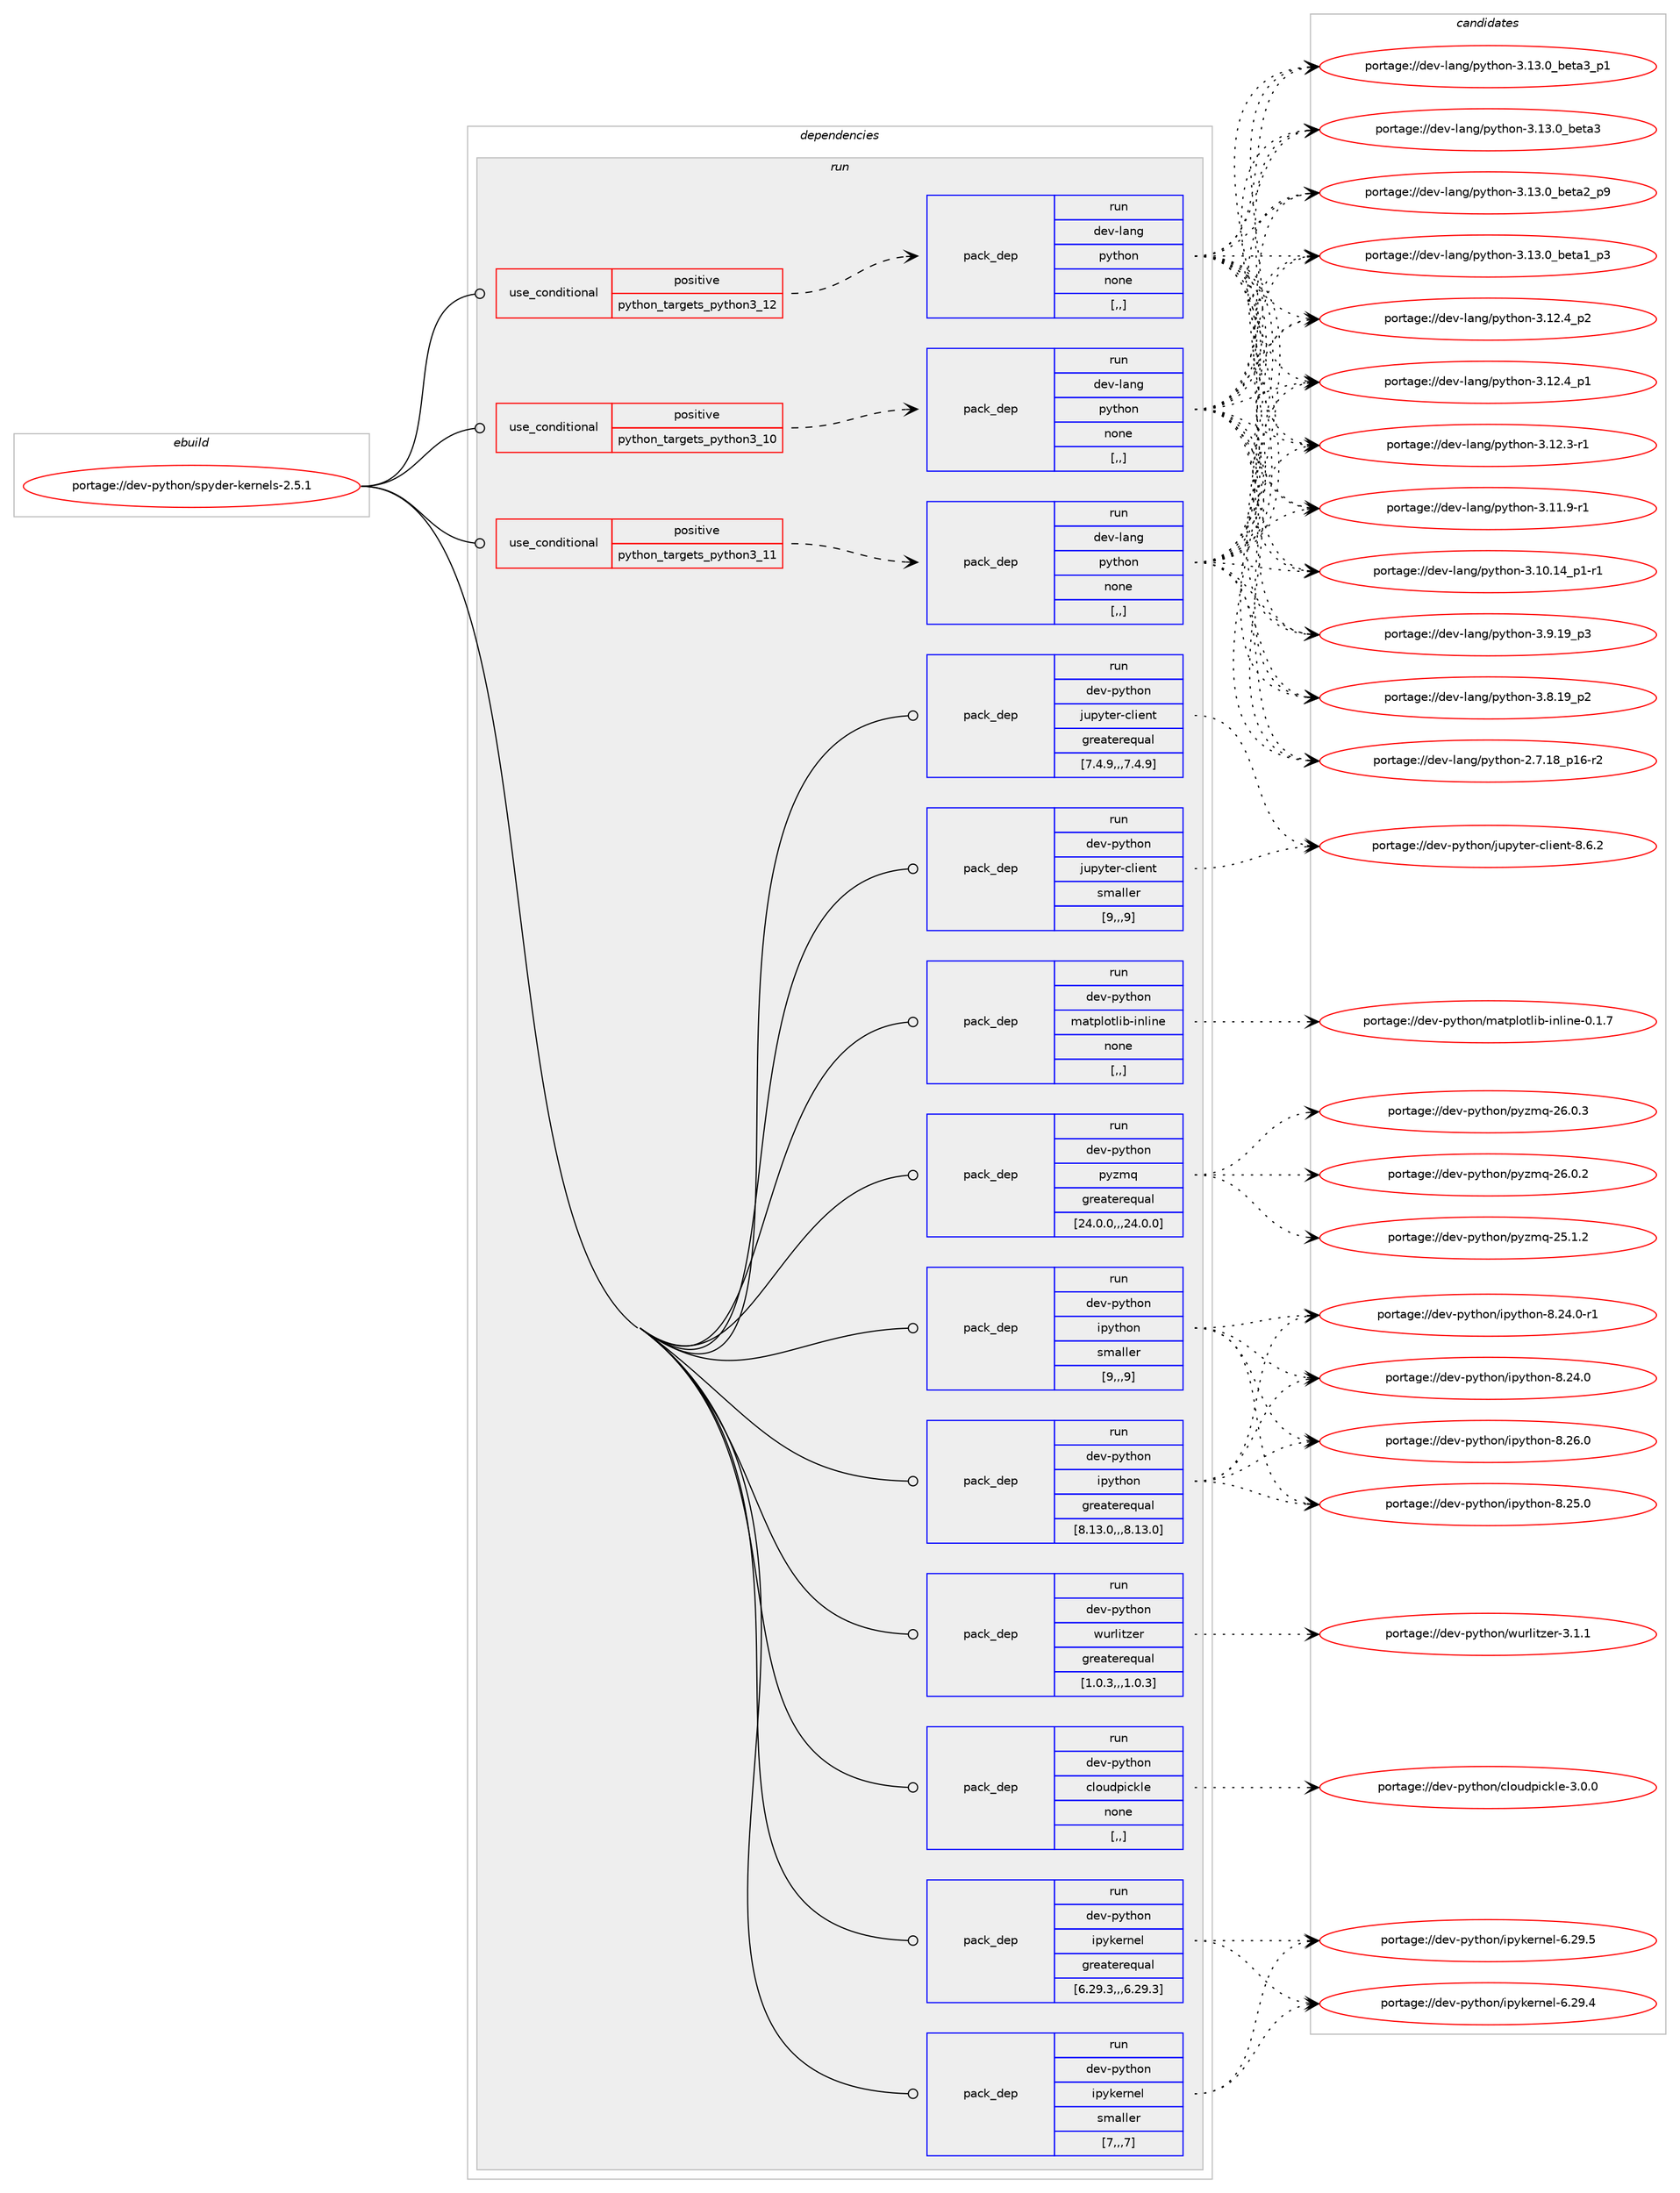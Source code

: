 digraph prolog {

# *************
# Graph options
# *************

newrank=true;
concentrate=true;
compound=true;
graph [rankdir=LR,fontname=Helvetica,fontsize=10,ranksep=1.5];#, ranksep=2.5, nodesep=0.2];
edge  [arrowhead=vee];
node  [fontname=Helvetica,fontsize=10];

# **********
# The ebuild
# **********

subgraph cluster_leftcol {
color=gray;
rank=same;
label=<<i>ebuild</i>>;
id [label="portage://dev-python/spyder-kernels-2.5.1", color=red, width=4, href="../dev-python/spyder-kernels-2.5.1.svg"];
}

# ****************
# The dependencies
# ****************

subgraph cluster_midcol {
color=gray;
label=<<i>dependencies</i>>;
subgraph cluster_compile {
fillcolor="#eeeeee";
style=filled;
label=<<i>compile</i>>;
}
subgraph cluster_compileandrun {
fillcolor="#eeeeee";
style=filled;
label=<<i>compile and run</i>>;
}
subgraph cluster_run {
fillcolor="#eeeeee";
style=filled;
label=<<i>run</i>>;
subgraph cond39557 {
dependency163240 [label=<<TABLE BORDER="0" CELLBORDER="1" CELLSPACING="0" CELLPADDING="4"><TR><TD ROWSPAN="3" CELLPADDING="10">use_conditional</TD></TR><TR><TD>positive</TD></TR><TR><TD>python_targets_python3_10</TD></TR></TABLE>>, shape=none, color=red];
subgraph pack122423 {
dependency163241 [label=<<TABLE BORDER="0" CELLBORDER="1" CELLSPACING="0" CELLPADDING="4" WIDTH="220"><TR><TD ROWSPAN="6" CELLPADDING="30">pack_dep</TD></TR><TR><TD WIDTH="110">run</TD></TR><TR><TD>dev-lang</TD></TR><TR><TD>python</TD></TR><TR><TD>none</TD></TR><TR><TD>[,,]</TD></TR></TABLE>>, shape=none, color=blue];
}
dependency163240:e -> dependency163241:w [weight=20,style="dashed",arrowhead="vee"];
}
id:e -> dependency163240:w [weight=20,style="solid",arrowhead="odot"];
subgraph cond39558 {
dependency163242 [label=<<TABLE BORDER="0" CELLBORDER="1" CELLSPACING="0" CELLPADDING="4"><TR><TD ROWSPAN="3" CELLPADDING="10">use_conditional</TD></TR><TR><TD>positive</TD></TR><TR><TD>python_targets_python3_11</TD></TR></TABLE>>, shape=none, color=red];
subgraph pack122424 {
dependency163243 [label=<<TABLE BORDER="0" CELLBORDER="1" CELLSPACING="0" CELLPADDING="4" WIDTH="220"><TR><TD ROWSPAN="6" CELLPADDING="30">pack_dep</TD></TR><TR><TD WIDTH="110">run</TD></TR><TR><TD>dev-lang</TD></TR><TR><TD>python</TD></TR><TR><TD>none</TD></TR><TR><TD>[,,]</TD></TR></TABLE>>, shape=none, color=blue];
}
dependency163242:e -> dependency163243:w [weight=20,style="dashed",arrowhead="vee"];
}
id:e -> dependency163242:w [weight=20,style="solid",arrowhead="odot"];
subgraph cond39559 {
dependency163244 [label=<<TABLE BORDER="0" CELLBORDER="1" CELLSPACING="0" CELLPADDING="4"><TR><TD ROWSPAN="3" CELLPADDING="10">use_conditional</TD></TR><TR><TD>positive</TD></TR><TR><TD>python_targets_python3_12</TD></TR></TABLE>>, shape=none, color=red];
subgraph pack122425 {
dependency163245 [label=<<TABLE BORDER="0" CELLBORDER="1" CELLSPACING="0" CELLPADDING="4" WIDTH="220"><TR><TD ROWSPAN="6" CELLPADDING="30">pack_dep</TD></TR><TR><TD WIDTH="110">run</TD></TR><TR><TD>dev-lang</TD></TR><TR><TD>python</TD></TR><TR><TD>none</TD></TR><TR><TD>[,,]</TD></TR></TABLE>>, shape=none, color=blue];
}
dependency163244:e -> dependency163245:w [weight=20,style="dashed",arrowhead="vee"];
}
id:e -> dependency163244:w [weight=20,style="solid",arrowhead="odot"];
subgraph pack122426 {
dependency163246 [label=<<TABLE BORDER="0" CELLBORDER="1" CELLSPACING="0" CELLPADDING="4" WIDTH="220"><TR><TD ROWSPAN="6" CELLPADDING="30">pack_dep</TD></TR><TR><TD WIDTH="110">run</TD></TR><TR><TD>dev-python</TD></TR><TR><TD>cloudpickle</TD></TR><TR><TD>none</TD></TR><TR><TD>[,,]</TD></TR></TABLE>>, shape=none, color=blue];
}
id:e -> dependency163246:w [weight=20,style="solid",arrowhead="odot"];
subgraph pack122427 {
dependency163247 [label=<<TABLE BORDER="0" CELLBORDER="1" CELLSPACING="0" CELLPADDING="4" WIDTH="220"><TR><TD ROWSPAN="6" CELLPADDING="30">pack_dep</TD></TR><TR><TD WIDTH="110">run</TD></TR><TR><TD>dev-python</TD></TR><TR><TD>ipykernel</TD></TR><TR><TD>greaterequal</TD></TR><TR><TD>[6.29.3,,,6.29.3]</TD></TR></TABLE>>, shape=none, color=blue];
}
id:e -> dependency163247:w [weight=20,style="solid",arrowhead="odot"];
subgraph pack122428 {
dependency163248 [label=<<TABLE BORDER="0" CELLBORDER="1" CELLSPACING="0" CELLPADDING="4" WIDTH="220"><TR><TD ROWSPAN="6" CELLPADDING="30">pack_dep</TD></TR><TR><TD WIDTH="110">run</TD></TR><TR><TD>dev-python</TD></TR><TR><TD>ipykernel</TD></TR><TR><TD>smaller</TD></TR><TR><TD>[7,,,7]</TD></TR></TABLE>>, shape=none, color=blue];
}
id:e -> dependency163248:w [weight=20,style="solid",arrowhead="odot"];
subgraph pack122429 {
dependency163249 [label=<<TABLE BORDER="0" CELLBORDER="1" CELLSPACING="0" CELLPADDING="4" WIDTH="220"><TR><TD ROWSPAN="6" CELLPADDING="30">pack_dep</TD></TR><TR><TD WIDTH="110">run</TD></TR><TR><TD>dev-python</TD></TR><TR><TD>ipython</TD></TR><TR><TD>greaterequal</TD></TR><TR><TD>[8.13.0,,,8.13.0]</TD></TR></TABLE>>, shape=none, color=blue];
}
id:e -> dependency163249:w [weight=20,style="solid",arrowhead="odot"];
subgraph pack122430 {
dependency163250 [label=<<TABLE BORDER="0" CELLBORDER="1" CELLSPACING="0" CELLPADDING="4" WIDTH="220"><TR><TD ROWSPAN="6" CELLPADDING="30">pack_dep</TD></TR><TR><TD WIDTH="110">run</TD></TR><TR><TD>dev-python</TD></TR><TR><TD>ipython</TD></TR><TR><TD>smaller</TD></TR><TR><TD>[9,,,9]</TD></TR></TABLE>>, shape=none, color=blue];
}
id:e -> dependency163250:w [weight=20,style="solid",arrowhead="odot"];
subgraph pack122431 {
dependency163251 [label=<<TABLE BORDER="0" CELLBORDER="1" CELLSPACING="0" CELLPADDING="4" WIDTH="220"><TR><TD ROWSPAN="6" CELLPADDING="30">pack_dep</TD></TR><TR><TD WIDTH="110">run</TD></TR><TR><TD>dev-python</TD></TR><TR><TD>jupyter-client</TD></TR><TR><TD>greaterequal</TD></TR><TR><TD>[7.4.9,,,7.4.9]</TD></TR></TABLE>>, shape=none, color=blue];
}
id:e -> dependency163251:w [weight=20,style="solid",arrowhead="odot"];
subgraph pack122432 {
dependency163252 [label=<<TABLE BORDER="0" CELLBORDER="1" CELLSPACING="0" CELLPADDING="4" WIDTH="220"><TR><TD ROWSPAN="6" CELLPADDING="30">pack_dep</TD></TR><TR><TD WIDTH="110">run</TD></TR><TR><TD>dev-python</TD></TR><TR><TD>jupyter-client</TD></TR><TR><TD>smaller</TD></TR><TR><TD>[9,,,9]</TD></TR></TABLE>>, shape=none, color=blue];
}
id:e -> dependency163252:w [weight=20,style="solid",arrowhead="odot"];
subgraph pack122433 {
dependency163253 [label=<<TABLE BORDER="0" CELLBORDER="1" CELLSPACING="0" CELLPADDING="4" WIDTH="220"><TR><TD ROWSPAN="6" CELLPADDING="30">pack_dep</TD></TR><TR><TD WIDTH="110">run</TD></TR><TR><TD>dev-python</TD></TR><TR><TD>matplotlib-inline</TD></TR><TR><TD>none</TD></TR><TR><TD>[,,]</TD></TR></TABLE>>, shape=none, color=blue];
}
id:e -> dependency163253:w [weight=20,style="solid",arrowhead="odot"];
subgraph pack122434 {
dependency163254 [label=<<TABLE BORDER="0" CELLBORDER="1" CELLSPACING="0" CELLPADDING="4" WIDTH="220"><TR><TD ROWSPAN="6" CELLPADDING="30">pack_dep</TD></TR><TR><TD WIDTH="110">run</TD></TR><TR><TD>dev-python</TD></TR><TR><TD>pyzmq</TD></TR><TR><TD>greaterequal</TD></TR><TR><TD>[24.0.0,,,24.0.0]</TD></TR></TABLE>>, shape=none, color=blue];
}
id:e -> dependency163254:w [weight=20,style="solid",arrowhead="odot"];
subgraph pack122435 {
dependency163255 [label=<<TABLE BORDER="0" CELLBORDER="1" CELLSPACING="0" CELLPADDING="4" WIDTH="220"><TR><TD ROWSPAN="6" CELLPADDING="30">pack_dep</TD></TR><TR><TD WIDTH="110">run</TD></TR><TR><TD>dev-python</TD></TR><TR><TD>wurlitzer</TD></TR><TR><TD>greaterequal</TD></TR><TR><TD>[1.0.3,,,1.0.3]</TD></TR></TABLE>>, shape=none, color=blue];
}
id:e -> dependency163255:w [weight=20,style="solid",arrowhead="odot"];
}
}

# **************
# The candidates
# **************

subgraph cluster_choices {
rank=same;
color=gray;
label=<<i>candidates</i>>;

subgraph choice122423 {
color=black;
nodesep=1;
choice10010111845108971101034711212111610411111045514649514648959810111697519511249 [label="portage://dev-lang/python-3.13.0_beta3_p1", color=red, width=4,href="../dev-lang/python-3.13.0_beta3_p1.svg"];
choice1001011184510897110103471121211161041111104551464951464895981011169751 [label="portage://dev-lang/python-3.13.0_beta3", color=red, width=4,href="../dev-lang/python-3.13.0_beta3.svg"];
choice10010111845108971101034711212111610411111045514649514648959810111697509511257 [label="portage://dev-lang/python-3.13.0_beta2_p9", color=red, width=4,href="../dev-lang/python-3.13.0_beta2_p9.svg"];
choice10010111845108971101034711212111610411111045514649514648959810111697499511251 [label="portage://dev-lang/python-3.13.0_beta1_p3", color=red, width=4,href="../dev-lang/python-3.13.0_beta1_p3.svg"];
choice100101118451089711010347112121116104111110455146495046529511250 [label="portage://dev-lang/python-3.12.4_p2", color=red, width=4,href="../dev-lang/python-3.12.4_p2.svg"];
choice100101118451089711010347112121116104111110455146495046529511249 [label="portage://dev-lang/python-3.12.4_p1", color=red, width=4,href="../dev-lang/python-3.12.4_p1.svg"];
choice100101118451089711010347112121116104111110455146495046514511449 [label="portage://dev-lang/python-3.12.3-r1", color=red, width=4,href="../dev-lang/python-3.12.3-r1.svg"];
choice100101118451089711010347112121116104111110455146494946574511449 [label="portage://dev-lang/python-3.11.9-r1", color=red, width=4,href="../dev-lang/python-3.11.9-r1.svg"];
choice100101118451089711010347112121116104111110455146494846495295112494511449 [label="portage://dev-lang/python-3.10.14_p1-r1", color=red, width=4,href="../dev-lang/python-3.10.14_p1-r1.svg"];
choice100101118451089711010347112121116104111110455146574649579511251 [label="portage://dev-lang/python-3.9.19_p3", color=red, width=4,href="../dev-lang/python-3.9.19_p3.svg"];
choice100101118451089711010347112121116104111110455146564649579511250 [label="portage://dev-lang/python-3.8.19_p2", color=red, width=4,href="../dev-lang/python-3.8.19_p2.svg"];
choice100101118451089711010347112121116104111110455046554649569511249544511450 [label="portage://dev-lang/python-2.7.18_p16-r2", color=red, width=4,href="../dev-lang/python-2.7.18_p16-r2.svg"];
dependency163241:e -> choice10010111845108971101034711212111610411111045514649514648959810111697519511249:w [style=dotted,weight="100"];
dependency163241:e -> choice1001011184510897110103471121211161041111104551464951464895981011169751:w [style=dotted,weight="100"];
dependency163241:e -> choice10010111845108971101034711212111610411111045514649514648959810111697509511257:w [style=dotted,weight="100"];
dependency163241:e -> choice10010111845108971101034711212111610411111045514649514648959810111697499511251:w [style=dotted,weight="100"];
dependency163241:e -> choice100101118451089711010347112121116104111110455146495046529511250:w [style=dotted,weight="100"];
dependency163241:e -> choice100101118451089711010347112121116104111110455146495046529511249:w [style=dotted,weight="100"];
dependency163241:e -> choice100101118451089711010347112121116104111110455146495046514511449:w [style=dotted,weight="100"];
dependency163241:e -> choice100101118451089711010347112121116104111110455146494946574511449:w [style=dotted,weight="100"];
dependency163241:e -> choice100101118451089711010347112121116104111110455146494846495295112494511449:w [style=dotted,weight="100"];
dependency163241:e -> choice100101118451089711010347112121116104111110455146574649579511251:w [style=dotted,weight="100"];
dependency163241:e -> choice100101118451089711010347112121116104111110455146564649579511250:w [style=dotted,weight="100"];
dependency163241:e -> choice100101118451089711010347112121116104111110455046554649569511249544511450:w [style=dotted,weight="100"];
}
subgraph choice122424 {
color=black;
nodesep=1;
choice10010111845108971101034711212111610411111045514649514648959810111697519511249 [label="portage://dev-lang/python-3.13.0_beta3_p1", color=red, width=4,href="../dev-lang/python-3.13.0_beta3_p1.svg"];
choice1001011184510897110103471121211161041111104551464951464895981011169751 [label="portage://dev-lang/python-3.13.0_beta3", color=red, width=4,href="../dev-lang/python-3.13.0_beta3.svg"];
choice10010111845108971101034711212111610411111045514649514648959810111697509511257 [label="portage://dev-lang/python-3.13.0_beta2_p9", color=red, width=4,href="../dev-lang/python-3.13.0_beta2_p9.svg"];
choice10010111845108971101034711212111610411111045514649514648959810111697499511251 [label="portage://dev-lang/python-3.13.0_beta1_p3", color=red, width=4,href="../dev-lang/python-3.13.0_beta1_p3.svg"];
choice100101118451089711010347112121116104111110455146495046529511250 [label="portage://dev-lang/python-3.12.4_p2", color=red, width=4,href="../dev-lang/python-3.12.4_p2.svg"];
choice100101118451089711010347112121116104111110455146495046529511249 [label="portage://dev-lang/python-3.12.4_p1", color=red, width=4,href="../dev-lang/python-3.12.4_p1.svg"];
choice100101118451089711010347112121116104111110455146495046514511449 [label="portage://dev-lang/python-3.12.3-r1", color=red, width=4,href="../dev-lang/python-3.12.3-r1.svg"];
choice100101118451089711010347112121116104111110455146494946574511449 [label="portage://dev-lang/python-3.11.9-r1", color=red, width=4,href="../dev-lang/python-3.11.9-r1.svg"];
choice100101118451089711010347112121116104111110455146494846495295112494511449 [label="portage://dev-lang/python-3.10.14_p1-r1", color=red, width=4,href="../dev-lang/python-3.10.14_p1-r1.svg"];
choice100101118451089711010347112121116104111110455146574649579511251 [label="portage://dev-lang/python-3.9.19_p3", color=red, width=4,href="../dev-lang/python-3.9.19_p3.svg"];
choice100101118451089711010347112121116104111110455146564649579511250 [label="portage://dev-lang/python-3.8.19_p2", color=red, width=4,href="../dev-lang/python-3.8.19_p2.svg"];
choice100101118451089711010347112121116104111110455046554649569511249544511450 [label="portage://dev-lang/python-2.7.18_p16-r2", color=red, width=4,href="../dev-lang/python-2.7.18_p16-r2.svg"];
dependency163243:e -> choice10010111845108971101034711212111610411111045514649514648959810111697519511249:w [style=dotted,weight="100"];
dependency163243:e -> choice1001011184510897110103471121211161041111104551464951464895981011169751:w [style=dotted,weight="100"];
dependency163243:e -> choice10010111845108971101034711212111610411111045514649514648959810111697509511257:w [style=dotted,weight="100"];
dependency163243:e -> choice10010111845108971101034711212111610411111045514649514648959810111697499511251:w [style=dotted,weight="100"];
dependency163243:e -> choice100101118451089711010347112121116104111110455146495046529511250:w [style=dotted,weight="100"];
dependency163243:e -> choice100101118451089711010347112121116104111110455146495046529511249:w [style=dotted,weight="100"];
dependency163243:e -> choice100101118451089711010347112121116104111110455146495046514511449:w [style=dotted,weight="100"];
dependency163243:e -> choice100101118451089711010347112121116104111110455146494946574511449:w [style=dotted,weight="100"];
dependency163243:e -> choice100101118451089711010347112121116104111110455146494846495295112494511449:w [style=dotted,weight="100"];
dependency163243:e -> choice100101118451089711010347112121116104111110455146574649579511251:w [style=dotted,weight="100"];
dependency163243:e -> choice100101118451089711010347112121116104111110455146564649579511250:w [style=dotted,weight="100"];
dependency163243:e -> choice100101118451089711010347112121116104111110455046554649569511249544511450:w [style=dotted,weight="100"];
}
subgraph choice122425 {
color=black;
nodesep=1;
choice10010111845108971101034711212111610411111045514649514648959810111697519511249 [label="portage://dev-lang/python-3.13.0_beta3_p1", color=red, width=4,href="../dev-lang/python-3.13.0_beta3_p1.svg"];
choice1001011184510897110103471121211161041111104551464951464895981011169751 [label="portage://dev-lang/python-3.13.0_beta3", color=red, width=4,href="../dev-lang/python-3.13.0_beta3.svg"];
choice10010111845108971101034711212111610411111045514649514648959810111697509511257 [label="portage://dev-lang/python-3.13.0_beta2_p9", color=red, width=4,href="../dev-lang/python-3.13.0_beta2_p9.svg"];
choice10010111845108971101034711212111610411111045514649514648959810111697499511251 [label="portage://dev-lang/python-3.13.0_beta1_p3", color=red, width=4,href="../dev-lang/python-3.13.0_beta1_p3.svg"];
choice100101118451089711010347112121116104111110455146495046529511250 [label="portage://dev-lang/python-3.12.4_p2", color=red, width=4,href="../dev-lang/python-3.12.4_p2.svg"];
choice100101118451089711010347112121116104111110455146495046529511249 [label="portage://dev-lang/python-3.12.4_p1", color=red, width=4,href="../dev-lang/python-3.12.4_p1.svg"];
choice100101118451089711010347112121116104111110455146495046514511449 [label="portage://dev-lang/python-3.12.3-r1", color=red, width=4,href="../dev-lang/python-3.12.3-r1.svg"];
choice100101118451089711010347112121116104111110455146494946574511449 [label="portage://dev-lang/python-3.11.9-r1", color=red, width=4,href="../dev-lang/python-3.11.9-r1.svg"];
choice100101118451089711010347112121116104111110455146494846495295112494511449 [label="portage://dev-lang/python-3.10.14_p1-r1", color=red, width=4,href="../dev-lang/python-3.10.14_p1-r1.svg"];
choice100101118451089711010347112121116104111110455146574649579511251 [label="portage://dev-lang/python-3.9.19_p3", color=red, width=4,href="../dev-lang/python-3.9.19_p3.svg"];
choice100101118451089711010347112121116104111110455146564649579511250 [label="portage://dev-lang/python-3.8.19_p2", color=red, width=4,href="../dev-lang/python-3.8.19_p2.svg"];
choice100101118451089711010347112121116104111110455046554649569511249544511450 [label="portage://dev-lang/python-2.7.18_p16-r2", color=red, width=4,href="../dev-lang/python-2.7.18_p16-r2.svg"];
dependency163245:e -> choice10010111845108971101034711212111610411111045514649514648959810111697519511249:w [style=dotted,weight="100"];
dependency163245:e -> choice1001011184510897110103471121211161041111104551464951464895981011169751:w [style=dotted,weight="100"];
dependency163245:e -> choice10010111845108971101034711212111610411111045514649514648959810111697509511257:w [style=dotted,weight="100"];
dependency163245:e -> choice10010111845108971101034711212111610411111045514649514648959810111697499511251:w [style=dotted,weight="100"];
dependency163245:e -> choice100101118451089711010347112121116104111110455146495046529511250:w [style=dotted,weight="100"];
dependency163245:e -> choice100101118451089711010347112121116104111110455146495046529511249:w [style=dotted,weight="100"];
dependency163245:e -> choice100101118451089711010347112121116104111110455146495046514511449:w [style=dotted,weight="100"];
dependency163245:e -> choice100101118451089711010347112121116104111110455146494946574511449:w [style=dotted,weight="100"];
dependency163245:e -> choice100101118451089711010347112121116104111110455146494846495295112494511449:w [style=dotted,weight="100"];
dependency163245:e -> choice100101118451089711010347112121116104111110455146574649579511251:w [style=dotted,weight="100"];
dependency163245:e -> choice100101118451089711010347112121116104111110455146564649579511250:w [style=dotted,weight="100"];
dependency163245:e -> choice100101118451089711010347112121116104111110455046554649569511249544511450:w [style=dotted,weight="100"];
}
subgraph choice122426 {
color=black;
nodesep=1;
choice10010111845112121116104111110479910811111710011210599107108101455146484648 [label="portage://dev-python/cloudpickle-3.0.0", color=red, width=4,href="../dev-python/cloudpickle-3.0.0.svg"];
dependency163246:e -> choice10010111845112121116104111110479910811111710011210599107108101455146484648:w [style=dotted,weight="100"];
}
subgraph choice122427 {
color=black;
nodesep=1;
choice100101118451121211161041111104710511212110710111411010110845544650574653 [label="portage://dev-python/ipykernel-6.29.5", color=red, width=4,href="../dev-python/ipykernel-6.29.5.svg"];
choice100101118451121211161041111104710511212110710111411010110845544650574652 [label="portage://dev-python/ipykernel-6.29.4", color=red, width=4,href="../dev-python/ipykernel-6.29.4.svg"];
dependency163247:e -> choice100101118451121211161041111104710511212110710111411010110845544650574653:w [style=dotted,weight="100"];
dependency163247:e -> choice100101118451121211161041111104710511212110710111411010110845544650574652:w [style=dotted,weight="100"];
}
subgraph choice122428 {
color=black;
nodesep=1;
choice100101118451121211161041111104710511212110710111411010110845544650574653 [label="portage://dev-python/ipykernel-6.29.5", color=red, width=4,href="../dev-python/ipykernel-6.29.5.svg"];
choice100101118451121211161041111104710511212110710111411010110845544650574652 [label="portage://dev-python/ipykernel-6.29.4", color=red, width=4,href="../dev-python/ipykernel-6.29.4.svg"];
dependency163248:e -> choice100101118451121211161041111104710511212110710111411010110845544650574653:w [style=dotted,weight="100"];
dependency163248:e -> choice100101118451121211161041111104710511212110710111411010110845544650574652:w [style=dotted,weight="100"];
}
subgraph choice122429 {
color=black;
nodesep=1;
choice100101118451121211161041111104710511212111610411111045564650544648 [label="portage://dev-python/ipython-8.26.0", color=red, width=4,href="../dev-python/ipython-8.26.0.svg"];
choice100101118451121211161041111104710511212111610411111045564650534648 [label="portage://dev-python/ipython-8.25.0", color=red, width=4,href="../dev-python/ipython-8.25.0.svg"];
choice1001011184511212111610411111047105112121116104111110455646505246484511449 [label="portage://dev-python/ipython-8.24.0-r1", color=red, width=4,href="../dev-python/ipython-8.24.0-r1.svg"];
choice100101118451121211161041111104710511212111610411111045564650524648 [label="portage://dev-python/ipython-8.24.0", color=red, width=4,href="../dev-python/ipython-8.24.0.svg"];
dependency163249:e -> choice100101118451121211161041111104710511212111610411111045564650544648:w [style=dotted,weight="100"];
dependency163249:e -> choice100101118451121211161041111104710511212111610411111045564650534648:w [style=dotted,weight="100"];
dependency163249:e -> choice1001011184511212111610411111047105112121116104111110455646505246484511449:w [style=dotted,weight="100"];
dependency163249:e -> choice100101118451121211161041111104710511212111610411111045564650524648:w [style=dotted,weight="100"];
}
subgraph choice122430 {
color=black;
nodesep=1;
choice100101118451121211161041111104710511212111610411111045564650544648 [label="portage://dev-python/ipython-8.26.0", color=red, width=4,href="../dev-python/ipython-8.26.0.svg"];
choice100101118451121211161041111104710511212111610411111045564650534648 [label="portage://dev-python/ipython-8.25.0", color=red, width=4,href="../dev-python/ipython-8.25.0.svg"];
choice1001011184511212111610411111047105112121116104111110455646505246484511449 [label="portage://dev-python/ipython-8.24.0-r1", color=red, width=4,href="../dev-python/ipython-8.24.0-r1.svg"];
choice100101118451121211161041111104710511212111610411111045564650524648 [label="portage://dev-python/ipython-8.24.0", color=red, width=4,href="../dev-python/ipython-8.24.0.svg"];
dependency163250:e -> choice100101118451121211161041111104710511212111610411111045564650544648:w [style=dotted,weight="100"];
dependency163250:e -> choice100101118451121211161041111104710511212111610411111045564650534648:w [style=dotted,weight="100"];
dependency163250:e -> choice1001011184511212111610411111047105112121116104111110455646505246484511449:w [style=dotted,weight="100"];
dependency163250:e -> choice100101118451121211161041111104710511212111610411111045564650524648:w [style=dotted,weight="100"];
}
subgraph choice122431 {
color=black;
nodesep=1;
choice10010111845112121116104111110471061171121211161011144599108105101110116455646544650 [label="portage://dev-python/jupyter-client-8.6.2", color=red, width=4,href="../dev-python/jupyter-client-8.6.2.svg"];
dependency163251:e -> choice10010111845112121116104111110471061171121211161011144599108105101110116455646544650:w [style=dotted,weight="100"];
}
subgraph choice122432 {
color=black;
nodesep=1;
choice10010111845112121116104111110471061171121211161011144599108105101110116455646544650 [label="portage://dev-python/jupyter-client-8.6.2", color=red, width=4,href="../dev-python/jupyter-client-8.6.2.svg"];
dependency163252:e -> choice10010111845112121116104111110471061171121211161011144599108105101110116455646544650:w [style=dotted,weight="100"];
}
subgraph choice122433 {
color=black;
nodesep=1;
choice1001011184511212111610411111047109971161121081111161081059845105110108105110101454846494655 [label="portage://dev-python/matplotlib-inline-0.1.7", color=red, width=4,href="../dev-python/matplotlib-inline-0.1.7.svg"];
dependency163253:e -> choice1001011184511212111610411111047109971161121081111161081059845105110108105110101454846494655:w [style=dotted,weight="100"];
}
subgraph choice122434 {
color=black;
nodesep=1;
choice100101118451121211161041111104711212112210911345505446484651 [label="portage://dev-python/pyzmq-26.0.3", color=red, width=4,href="../dev-python/pyzmq-26.0.3.svg"];
choice100101118451121211161041111104711212112210911345505446484650 [label="portage://dev-python/pyzmq-26.0.2", color=red, width=4,href="../dev-python/pyzmq-26.0.2.svg"];
choice100101118451121211161041111104711212112210911345505346494650 [label="portage://dev-python/pyzmq-25.1.2", color=red, width=4,href="../dev-python/pyzmq-25.1.2.svg"];
dependency163254:e -> choice100101118451121211161041111104711212112210911345505446484651:w [style=dotted,weight="100"];
dependency163254:e -> choice100101118451121211161041111104711212112210911345505446484650:w [style=dotted,weight="100"];
dependency163254:e -> choice100101118451121211161041111104711212112210911345505346494650:w [style=dotted,weight="100"];
}
subgraph choice122435 {
color=black;
nodesep=1;
choice1001011184511212111610411111047119117114108105116122101114455146494649 [label="portage://dev-python/wurlitzer-3.1.1", color=red, width=4,href="../dev-python/wurlitzer-3.1.1.svg"];
dependency163255:e -> choice1001011184511212111610411111047119117114108105116122101114455146494649:w [style=dotted,weight="100"];
}
}

}
